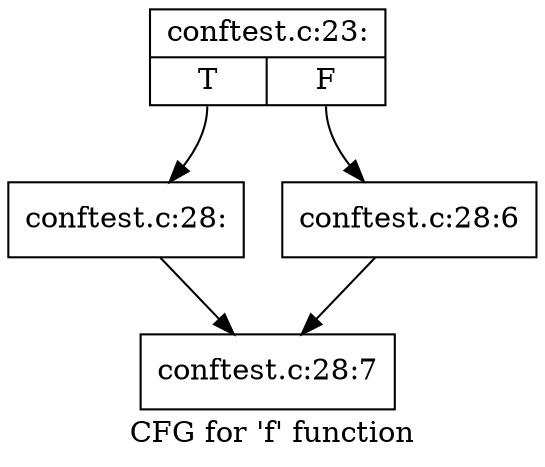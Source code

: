 digraph "CFG for 'f' function" {
	label="CFG for 'f' function";

	Node0xd058200 [shape=record,label="{conftest.c:23:|{<s0>T|<s1>F}}"];
	Node0xd058200:s0 -> Node0xd05c5b0;
	Node0xd058200:s1 -> Node0xd05c630;
	Node0xd05c5b0 [shape=record,label="{conftest.c:28:}"];
	Node0xd05c5b0 -> Node0xd05c6b0;
	Node0xd05c630 [shape=record,label="{conftest.c:28:6}"];
	Node0xd05c630 -> Node0xd05c6b0;
	Node0xd05c6b0 [shape=record,label="{conftest.c:28:7}"];
}
